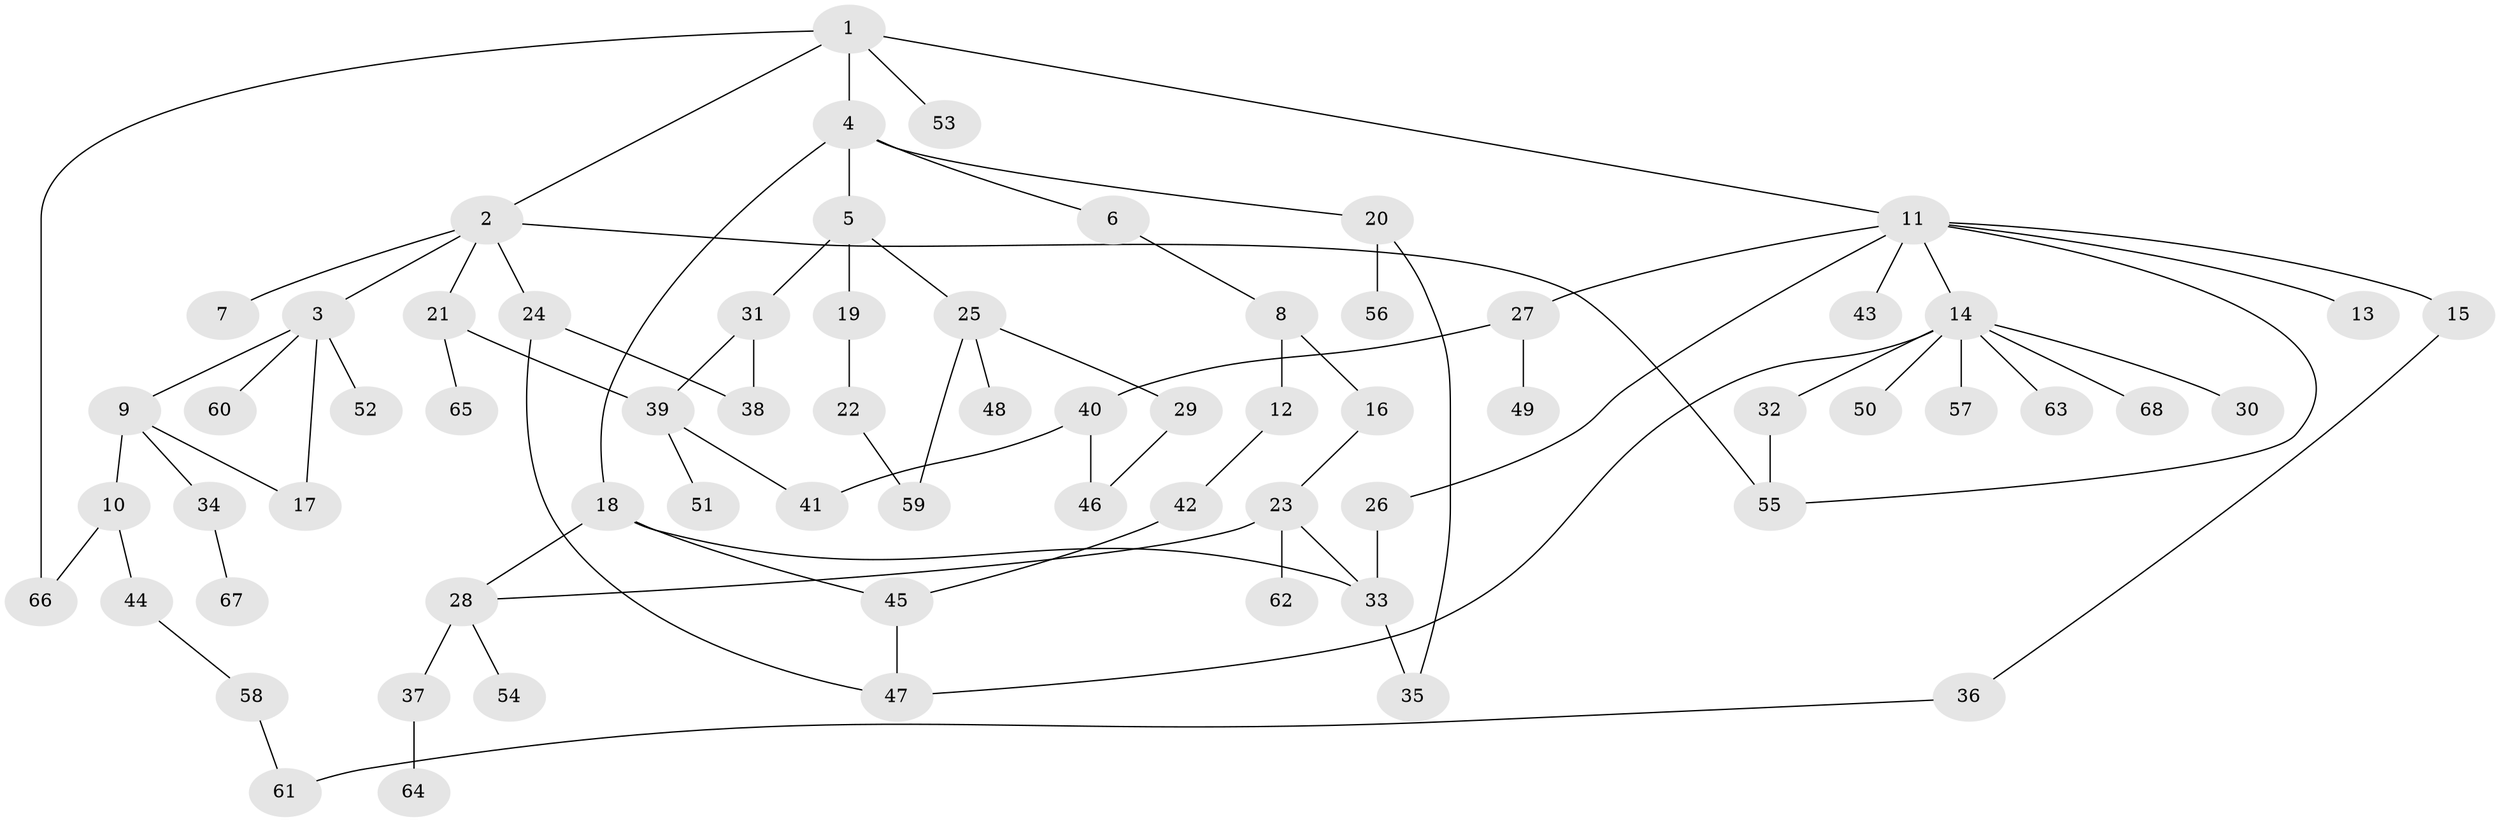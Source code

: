 // coarse degree distribution, {4: 0.058823529411764705, 1: 0.5588235294117647, 3: 0.08823529411764706, 2: 0.20588235294117646, 7: 0.058823529411764705, 12: 0.029411764705882353}
// Generated by graph-tools (version 1.1) at 2025/45/03/04/25 21:45:50]
// undirected, 68 vertices, 84 edges
graph export_dot {
graph [start="1"]
  node [color=gray90,style=filled];
  1;
  2;
  3;
  4;
  5;
  6;
  7;
  8;
  9;
  10;
  11;
  12;
  13;
  14;
  15;
  16;
  17;
  18;
  19;
  20;
  21;
  22;
  23;
  24;
  25;
  26;
  27;
  28;
  29;
  30;
  31;
  32;
  33;
  34;
  35;
  36;
  37;
  38;
  39;
  40;
  41;
  42;
  43;
  44;
  45;
  46;
  47;
  48;
  49;
  50;
  51;
  52;
  53;
  54;
  55;
  56;
  57;
  58;
  59;
  60;
  61;
  62;
  63;
  64;
  65;
  66;
  67;
  68;
  1 -- 2;
  1 -- 4;
  1 -- 11;
  1 -- 53;
  1 -- 66;
  2 -- 3;
  2 -- 7;
  2 -- 21;
  2 -- 24;
  2 -- 55;
  3 -- 9;
  3 -- 17;
  3 -- 52;
  3 -- 60;
  4 -- 5;
  4 -- 6;
  4 -- 18;
  4 -- 20;
  5 -- 19;
  5 -- 25;
  5 -- 31;
  6 -- 8;
  8 -- 12;
  8 -- 16;
  9 -- 10;
  9 -- 34;
  9 -- 17;
  10 -- 44;
  10 -- 66;
  11 -- 13;
  11 -- 14;
  11 -- 15;
  11 -- 26;
  11 -- 27;
  11 -- 43;
  11 -- 55;
  12 -- 42;
  14 -- 30;
  14 -- 32;
  14 -- 50;
  14 -- 57;
  14 -- 63;
  14 -- 68;
  14 -- 47;
  15 -- 36;
  16 -- 23;
  18 -- 45;
  18 -- 33;
  18 -- 28;
  19 -- 22;
  20 -- 35;
  20 -- 56;
  21 -- 39;
  21 -- 65;
  22 -- 59;
  23 -- 28;
  23 -- 62;
  23 -- 33;
  24 -- 38;
  24 -- 47;
  25 -- 29;
  25 -- 48;
  25 -- 59;
  26 -- 33;
  27 -- 40;
  27 -- 49;
  28 -- 37;
  28 -- 54;
  29 -- 46;
  31 -- 38;
  31 -- 39;
  32 -- 55;
  33 -- 35;
  34 -- 67;
  36 -- 61;
  37 -- 64;
  39 -- 41;
  39 -- 51;
  40 -- 46;
  40 -- 41;
  42 -- 45;
  44 -- 58;
  45 -- 47;
  58 -- 61;
}
